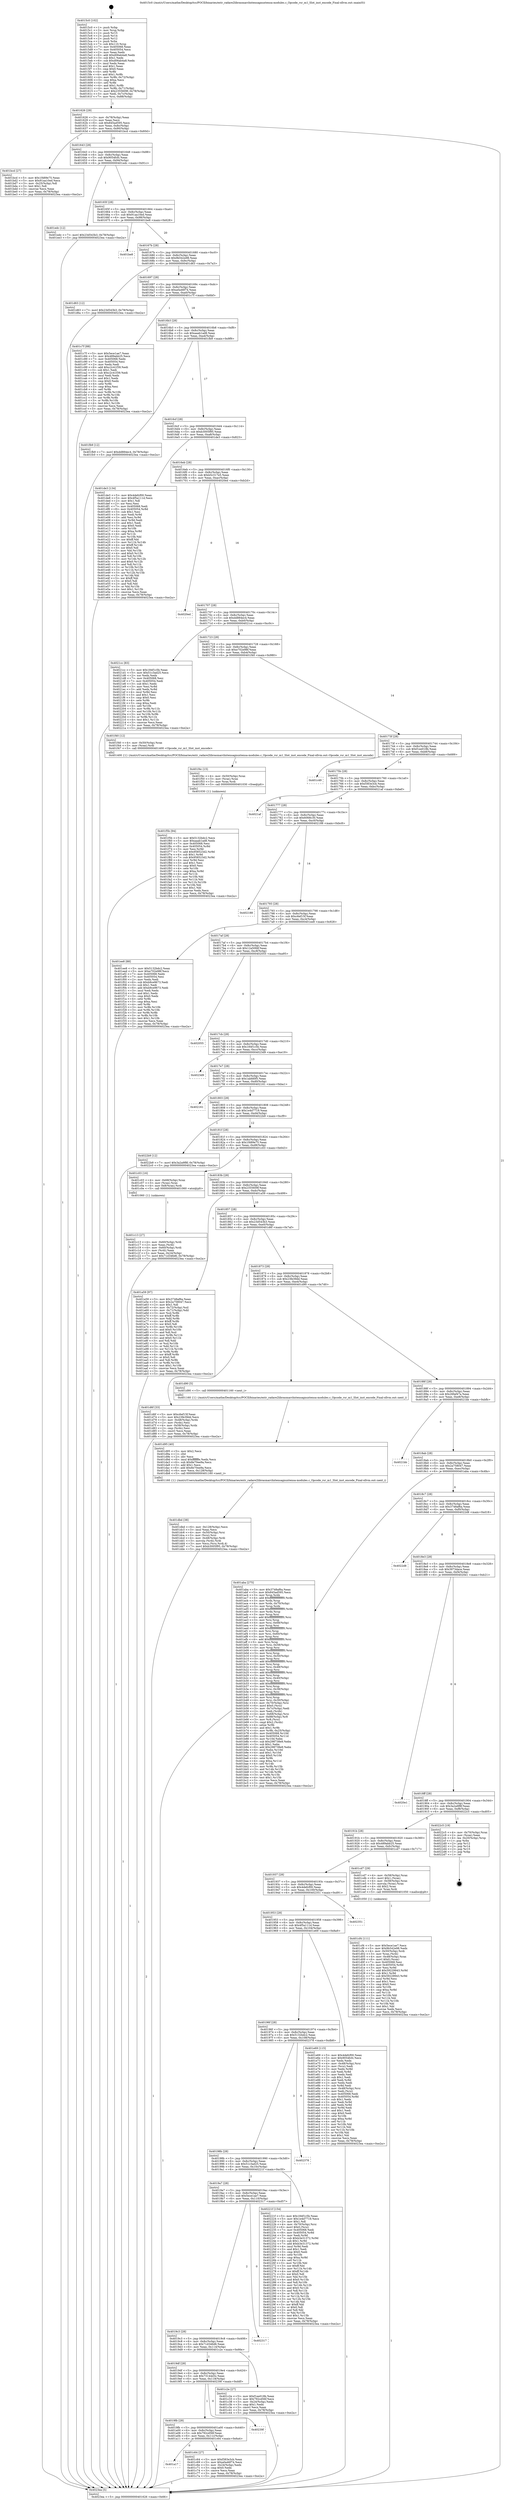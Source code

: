 digraph "0x4015c0" {
  label = "0x4015c0 (/mnt/c/Users/mathe/Desktop/tcc/POCII/binaries/extr_radare2librasmarchxtensagnuxtensa-modules.c_Opcode_rsr_m1_Slot_inst_encode_Final-ollvm.out::main(0))"
  labelloc = "t"
  node[shape=record]

  Entry [label="",width=0.3,height=0.3,shape=circle,fillcolor=black,style=filled]
  "0x401626" [label="{
     0x401626 [29]\l
     | [instrs]\l
     &nbsp;&nbsp;0x401626 \<+3\>: mov -0x78(%rbp),%eax\l
     &nbsp;&nbsp;0x401629 \<+2\>: mov %eax,%ecx\l
     &nbsp;&nbsp;0x40162b \<+6\>: sub $0x845ad595,%ecx\l
     &nbsp;&nbsp;0x401631 \<+6\>: mov %eax,-0x8c(%rbp)\l
     &nbsp;&nbsp;0x401637 \<+6\>: mov %ecx,-0x90(%rbp)\l
     &nbsp;&nbsp;0x40163d \<+6\>: je 0000000000401bcd \<main+0x60d\>\l
  }"]
  "0x401bcd" [label="{
     0x401bcd [27]\l
     | [instrs]\l
     &nbsp;&nbsp;0x401bcd \<+5\>: mov $0x1f489e75,%eax\l
     &nbsp;&nbsp;0x401bd2 \<+5\>: mov $0x91aa10ed,%ecx\l
     &nbsp;&nbsp;0x401bd7 \<+3\>: mov -0x25(%rbp),%dl\l
     &nbsp;&nbsp;0x401bda \<+3\>: test $0x1,%dl\l
     &nbsp;&nbsp;0x401bdd \<+3\>: cmovne %ecx,%eax\l
     &nbsp;&nbsp;0x401be0 \<+3\>: mov %eax,-0x78(%rbp)\l
     &nbsp;&nbsp;0x401be3 \<+5\>: jmp 00000000004023ea \<main+0xe2a\>\l
  }"]
  "0x401643" [label="{
     0x401643 [28]\l
     | [instrs]\l
     &nbsp;&nbsp;0x401643 \<+5\>: jmp 0000000000401648 \<main+0x88\>\l
     &nbsp;&nbsp;0x401648 \<+6\>: mov -0x8c(%rbp),%eax\l
     &nbsp;&nbsp;0x40164e \<+5\>: sub $0x9054fcfc,%eax\l
     &nbsp;&nbsp;0x401653 \<+6\>: mov %eax,-0x94(%rbp)\l
     &nbsp;&nbsp;0x401659 \<+6\>: je 0000000000401edc \<main+0x91c\>\l
  }"]
  Exit [label="",width=0.3,height=0.3,shape=circle,fillcolor=black,style=filled,peripheries=2]
  "0x401edc" [label="{
     0x401edc [12]\l
     | [instrs]\l
     &nbsp;&nbsp;0x401edc \<+7\>: movl $0x23d543b3,-0x78(%rbp)\l
     &nbsp;&nbsp;0x401ee3 \<+5\>: jmp 00000000004023ea \<main+0xe2a\>\l
  }"]
  "0x40165f" [label="{
     0x40165f [28]\l
     | [instrs]\l
     &nbsp;&nbsp;0x40165f \<+5\>: jmp 0000000000401664 \<main+0xa4\>\l
     &nbsp;&nbsp;0x401664 \<+6\>: mov -0x8c(%rbp),%eax\l
     &nbsp;&nbsp;0x40166a \<+5\>: sub $0x91aa10ed,%eax\l
     &nbsp;&nbsp;0x40166f \<+6\>: mov %eax,-0x98(%rbp)\l
     &nbsp;&nbsp;0x401675 \<+6\>: je 0000000000401be8 \<main+0x628\>\l
  }"]
  "0x401f5b" [label="{
     0x401f5b [94]\l
     | [instrs]\l
     &nbsp;&nbsp;0x401f5b \<+5\>: mov $0x5132bdc2,%ecx\l
     &nbsp;&nbsp;0x401f60 \<+5\>: mov $0xaaab1ad8,%edx\l
     &nbsp;&nbsp;0x401f65 \<+7\>: mov 0x405068,%esi\l
     &nbsp;&nbsp;0x401f6c \<+8\>: mov 0x405054,%r8d\l
     &nbsp;&nbsp;0x401f74 \<+3\>: mov %esi,%r9d\l
     &nbsp;&nbsp;0x401f77 \<+7\>: add $0x958523d2,%r9d\l
     &nbsp;&nbsp;0x401f7e \<+4\>: sub $0x1,%r9d\l
     &nbsp;&nbsp;0x401f82 \<+7\>: sub $0x958523d2,%r9d\l
     &nbsp;&nbsp;0x401f89 \<+4\>: imul %r9d,%esi\l
     &nbsp;&nbsp;0x401f8d \<+3\>: and $0x1,%esi\l
     &nbsp;&nbsp;0x401f90 \<+3\>: cmp $0x0,%esi\l
     &nbsp;&nbsp;0x401f93 \<+4\>: sete %r10b\l
     &nbsp;&nbsp;0x401f97 \<+4\>: cmp $0xa,%r8d\l
     &nbsp;&nbsp;0x401f9b \<+4\>: setl %r11b\l
     &nbsp;&nbsp;0x401f9f \<+3\>: mov %r10b,%bl\l
     &nbsp;&nbsp;0x401fa2 \<+3\>: and %r11b,%bl\l
     &nbsp;&nbsp;0x401fa5 \<+3\>: xor %r11b,%r10b\l
     &nbsp;&nbsp;0x401fa8 \<+3\>: or %r10b,%bl\l
     &nbsp;&nbsp;0x401fab \<+3\>: test $0x1,%bl\l
     &nbsp;&nbsp;0x401fae \<+3\>: cmovne %edx,%ecx\l
     &nbsp;&nbsp;0x401fb1 \<+3\>: mov %ecx,-0x78(%rbp)\l
     &nbsp;&nbsp;0x401fb4 \<+5\>: jmp 00000000004023ea \<main+0xe2a\>\l
  }"]
  "0x401be8" [label="{
     0x401be8\l
  }", style=dashed]
  "0x40167b" [label="{
     0x40167b [28]\l
     | [instrs]\l
     &nbsp;&nbsp;0x40167b \<+5\>: jmp 0000000000401680 \<main+0xc0\>\l
     &nbsp;&nbsp;0x401680 \<+6\>: mov -0x8c(%rbp),%eax\l
     &nbsp;&nbsp;0x401686 \<+5\>: sub $0x9b542e98,%eax\l
     &nbsp;&nbsp;0x40168b \<+6\>: mov %eax,-0x9c(%rbp)\l
     &nbsp;&nbsp;0x401691 \<+6\>: je 0000000000401d63 \<main+0x7a3\>\l
  }"]
  "0x401f4c" [label="{
     0x401f4c [15]\l
     | [instrs]\l
     &nbsp;&nbsp;0x401f4c \<+4\>: mov -0x50(%rbp),%rax\l
     &nbsp;&nbsp;0x401f50 \<+3\>: mov (%rax),%rax\l
     &nbsp;&nbsp;0x401f53 \<+3\>: mov %rax,%rdi\l
     &nbsp;&nbsp;0x401f56 \<+5\>: call 0000000000401030 \<free@plt\>\l
     | [calls]\l
     &nbsp;&nbsp;0x401030 \{1\} (unknown)\l
  }"]
  "0x401d63" [label="{
     0x401d63 [12]\l
     | [instrs]\l
     &nbsp;&nbsp;0x401d63 \<+7\>: movl $0x23d543b3,-0x78(%rbp)\l
     &nbsp;&nbsp;0x401d6a \<+5\>: jmp 00000000004023ea \<main+0xe2a\>\l
  }"]
  "0x401697" [label="{
     0x401697 [28]\l
     | [instrs]\l
     &nbsp;&nbsp;0x401697 \<+5\>: jmp 000000000040169c \<main+0xdc\>\l
     &nbsp;&nbsp;0x40169c \<+6\>: mov -0x8c(%rbp),%eax\l
     &nbsp;&nbsp;0x4016a2 \<+5\>: sub $0xa0a46f74,%eax\l
     &nbsp;&nbsp;0x4016a7 \<+6\>: mov %eax,-0xa0(%rbp)\l
     &nbsp;&nbsp;0x4016ad \<+6\>: je 0000000000401c7f \<main+0x6bf\>\l
  }"]
  "0x401dbd" [label="{
     0x401dbd [38]\l
     | [instrs]\l
     &nbsp;&nbsp;0x401dbd \<+6\>: mov -0x128(%rbp),%ecx\l
     &nbsp;&nbsp;0x401dc3 \<+3\>: imul %eax,%ecx\l
     &nbsp;&nbsp;0x401dc6 \<+4\>: mov -0x50(%rbp),%rsi\l
     &nbsp;&nbsp;0x401dca \<+3\>: mov (%rsi),%rsi\l
     &nbsp;&nbsp;0x401dcd \<+4\>: mov -0x48(%rbp),%rdi\l
     &nbsp;&nbsp;0x401dd1 \<+3\>: movslq (%rdi),%rdi\l
     &nbsp;&nbsp;0x401dd4 \<+3\>: mov %ecx,(%rsi,%rdi,4)\l
     &nbsp;&nbsp;0x401dd7 \<+7\>: movl $0xb3005f95,-0x78(%rbp)\l
     &nbsp;&nbsp;0x401dde \<+5\>: jmp 00000000004023ea \<main+0xe2a\>\l
  }"]
  "0x401c7f" [label="{
     0x401c7f [88]\l
     | [instrs]\l
     &nbsp;&nbsp;0x401c7f \<+5\>: mov $0x5ece1ae7,%eax\l
     &nbsp;&nbsp;0x401c84 \<+5\>: mov $0x489abb25,%ecx\l
     &nbsp;&nbsp;0x401c89 \<+7\>: mov 0x405068,%edx\l
     &nbsp;&nbsp;0x401c90 \<+7\>: mov 0x405054,%esi\l
     &nbsp;&nbsp;0x401c97 \<+2\>: mov %edx,%edi\l
     &nbsp;&nbsp;0x401c99 \<+6\>: add $0xc2c41f39,%edi\l
     &nbsp;&nbsp;0x401c9f \<+3\>: sub $0x1,%edi\l
     &nbsp;&nbsp;0x401ca2 \<+6\>: sub $0xc2c41f39,%edi\l
     &nbsp;&nbsp;0x401ca8 \<+3\>: imul %edi,%edx\l
     &nbsp;&nbsp;0x401cab \<+3\>: and $0x1,%edx\l
     &nbsp;&nbsp;0x401cae \<+3\>: cmp $0x0,%edx\l
     &nbsp;&nbsp;0x401cb1 \<+4\>: sete %r8b\l
     &nbsp;&nbsp;0x401cb5 \<+3\>: cmp $0xa,%esi\l
     &nbsp;&nbsp;0x401cb8 \<+4\>: setl %r9b\l
     &nbsp;&nbsp;0x401cbc \<+3\>: mov %r8b,%r10b\l
     &nbsp;&nbsp;0x401cbf \<+3\>: and %r9b,%r10b\l
     &nbsp;&nbsp;0x401cc2 \<+3\>: xor %r9b,%r8b\l
     &nbsp;&nbsp;0x401cc5 \<+3\>: or %r8b,%r10b\l
     &nbsp;&nbsp;0x401cc8 \<+4\>: test $0x1,%r10b\l
     &nbsp;&nbsp;0x401ccc \<+3\>: cmovne %ecx,%eax\l
     &nbsp;&nbsp;0x401ccf \<+3\>: mov %eax,-0x78(%rbp)\l
     &nbsp;&nbsp;0x401cd2 \<+5\>: jmp 00000000004023ea \<main+0xe2a\>\l
  }"]
  "0x4016b3" [label="{
     0x4016b3 [28]\l
     | [instrs]\l
     &nbsp;&nbsp;0x4016b3 \<+5\>: jmp 00000000004016b8 \<main+0xf8\>\l
     &nbsp;&nbsp;0x4016b8 \<+6\>: mov -0x8c(%rbp),%eax\l
     &nbsp;&nbsp;0x4016be \<+5\>: sub $0xaaab1ad8,%eax\l
     &nbsp;&nbsp;0x4016c3 \<+6\>: mov %eax,-0xa4(%rbp)\l
     &nbsp;&nbsp;0x4016c9 \<+6\>: je 0000000000401fb9 \<main+0x9f9\>\l
  }"]
  "0x401d95" [label="{
     0x401d95 [40]\l
     | [instrs]\l
     &nbsp;&nbsp;0x401d95 \<+5\>: mov $0x2,%ecx\l
     &nbsp;&nbsp;0x401d9a \<+1\>: cltd\l
     &nbsp;&nbsp;0x401d9b \<+2\>: idiv %ecx\l
     &nbsp;&nbsp;0x401d9d \<+6\>: imul $0xfffffffe,%edx,%ecx\l
     &nbsp;&nbsp;0x401da3 \<+6\>: sub $0x8e70ee9a,%ecx\l
     &nbsp;&nbsp;0x401da9 \<+3\>: add $0x1,%ecx\l
     &nbsp;&nbsp;0x401dac \<+6\>: add $0x8e70ee9a,%ecx\l
     &nbsp;&nbsp;0x401db2 \<+6\>: mov %ecx,-0x128(%rbp)\l
     &nbsp;&nbsp;0x401db8 \<+5\>: call 0000000000401160 \<next_i\>\l
     | [calls]\l
     &nbsp;&nbsp;0x401160 \{1\} (/mnt/c/Users/mathe/Desktop/tcc/POCII/binaries/extr_radare2librasmarchxtensagnuxtensa-modules.c_Opcode_rsr_m1_Slot_inst_encode_Final-ollvm.out::next_i)\l
  }"]
  "0x401fb9" [label="{
     0x401fb9 [12]\l
     | [instrs]\l
     &nbsp;&nbsp;0x401fb9 \<+7\>: movl $0xdd884ec4,-0x78(%rbp)\l
     &nbsp;&nbsp;0x401fc0 \<+5\>: jmp 00000000004023ea \<main+0xe2a\>\l
  }"]
  "0x4016cf" [label="{
     0x4016cf [28]\l
     | [instrs]\l
     &nbsp;&nbsp;0x4016cf \<+5\>: jmp 00000000004016d4 \<main+0x114\>\l
     &nbsp;&nbsp;0x4016d4 \<+6\>: mov -0x8c(%rbp),%eax\l
     &nbsp;&nbsp;0x4016da \<+5\>: sub $0xb3005f95,%eax\l
     &nbsp;&nbsp;0x4016df \<+6\>: mov %eax,-0xa8(%rbp)\l
     &nbsp;&nbsp;0x4016e5 \<+6\>: je 0000000000401de3 \<main+0x823\>\l
  }"]
  "0x401cf4" [label="{
     0x401cf4 [111]\l
     | [instrs]\l
     &nbsp;&nbsp;0x401cf4 \<+5\>: mov $0x5ece1ae7,%ecx\l
     &nbsp;&nbsp;0x401cf9 \<+5\>: mov $0x9b542e98,%edx\l
     &nbsp;&nbsp;0x401cfe \<+4\>: mov -0x50(%rbp),%rdi\l
     &nbsp;&nbsp;0x401d02 \<+3\>: mov %rax,(%rdi)\l
     &nbsp;&nbsp;0x401d05 \<+4\>: mov -0x48(%rbp),%rax\l
     &nbsp;&nbsp;0x401d09 \<+6\>: movl $0x0,(%rax)\l
     &nbsp;&nbsp;0x401d0f \<+7\>: mov 0x405068,%esi\l
     &nbsp;&nbsp;0x401d16 \<+8\>: mov 0x405054,%r8d\l
     &nbsp;&nbsp;0x401d1e \<+3\>: mov %esi,%r9d\l
     &nbsp;&nbsp;0x401d21 \<+7\>: add $0x59229943,%r9d\l
     &nbsp;&nbsp;0x401d28 \<+4\>: sub $0x1,%r9d\l
     &nbsp;&nbsp;0x401d2c \<+7\>: sub $0x59229943,%r9d\l
     &nbsp;&nbsp;0x401d33 \<+4\>: imul %r9d,%esi\l
     &nbsp;&nbsp;0x401d37 \<+3\>: and $0x1,%esi\l
     &nbsp;&nbsp;0x401d3a \<+3\>: cmp $0x0,%esi\l
     &nbsp;&nbsp;0x401d3d \<+4\>: sete %r10b\l
     &nbsp;&nbsp;0x401d41 \<+4\>: cmp $0xa,%r8d\l
     &nbsp;&nbsp;0x401d45 \<+4\>: setl %r11b\l
     &nbsp;&nbsp;0x401d49 \<+3\>: mov %r10b,%bl\l
     &nbsp;&nbsp;0x401d4c \<+3\>: and %r11b,%bl\l
     &nbsp;&nbsp;0x401d4f \<+3\>: xor %r11b,%r10b\l
     &nbsp;&nbsp;0x401d52 \<+3\>: or %r10b,%bl\l
     &nbsp;&nbsp;0x401d55 \<+3\>: test $0x1,%bl\l
     &nbsp;&nbsp;0x401d58 \<+3\>: cmovne %edx,%ecx\l
     &nbsp;&nbsp;0x401d5b \<+3\>: mov %ecx,-0x78(%rbp)\l
     &nbsp;&nbsp;0x401d5e \<+5\>: jmp 00000000004023ea \<main+0xe2a\>\l
  }"]
  "0x401de3" [label="{
     0x401de3 [134]\l
     | [instrs]\l
     &nbsp;&nbsp;0x401de3 \<+5\>: mov $0x4defcf00,%eax\l
     &nbsp;&nbsp;0x401de8 \<+5\>: mov $0x4f5a111d,%ecx\l
     &nbsp;&nbsp;0x401ded \<+2\>: mov $0x1,%dl\l
     &nbsp;&nbsp;0x401def \<+2\>: xor %esi,%esi\l
     &nbsp;&nbsp;0x401df1 \<+7\>: mov 0x405068,%edi\l
     &nbsp;&nbsp;0x401df8 \<+8\>: mov 0x405054,%r8d\l
     &nbsp;&nbsp;0x401e00 \<+3\>: sub $0x1,%esi\l
     &nbsp;&nbsp;0x401e03 \<+3\>: mov %edi,%r9d\l
     &nbsp;&nbsp;0x401e06 \<+3\>: add %esi,%r9d\l
     &nbsp;&nbsp;0x401e09 \<+4\>: imul %r9d,%edi\l
     &nbsp;&nbsp;0x401e0d \<+3\>: and $0x1,%edi\l
     &nbsp;&nbsp;0x401e10 \<+3\>: cmp $0x0,%edi\l
     &nbsp;&nbsp;0x401e13 \<+4\>: sete %r10b\l
     &nbsp;&nbsp;0x401e17 \<+4\>: cmp $0xa,%r8d\l
     &nbsp;&nbsp;0x401e1b \<+4\>: setl %r11b\l
     &nbsp;&nbsp;0x401e1f \<+3\>: mov %r10b,%bl\l
     &nbsp;&nbsp;0x401e22 \<+3\>: xor $0xff,%bl\l
     &nbsp;&nbsp;0x401e25 \<+3\>: mov %r11b,%r14b\l
     &nbsp;&nbsp;0x401e28 \<+4\>: xor $0xff,%r14b\l
     &nbsp;&nbsp;0x401e2c \<+3\>: xor $0x0,%dl\l
     &nbsp;&nbsp;0x401e2f \<+3\>: mov %bl,%r15b\l
     &nbsp;&nbsp;0x401e32 \<+4\>: and $0x0,%r15b\l
     &nbsp;&nbsp;0x401e36 \<+3\>: and %dl,%r10b\l
     &nbsp;&nbsp;0x401e39 \<+3\>: mov %r14b,%r12b\l
     &nbsp;&nbsp;0x401e3c \<+4\>: and $0x0,%r12b\l
     &nbsp;&nbsp;0x401e40 \<+3\>: and %dl,%r11b\l
     &nbsp;&nbsp;0x401e43 \<+3\>: or %r10b,%r15b\l
     &nbsp;&nbsp;0x401e46 \<+3\>: or %r11b,%r12b\l
     &nbsp;&nbsp;0x401e49 \<+3\>: xor %r12b,%r15b\l
     &nbsp;&nbsp;0x401e4c \<+3\>: or %r14b,%bl\l
     &nbsp;&nbsp;0x401e4f \<+3\>: xor $0xff,%bl\l
     &nbsp;&nbsp;0x401e52 \<+3\>: or $0x0,%dl\l
     &nbsp;&nbsp;0x401e55 \<+2\>: and %dl,%bl\l
     &nbsp;&nbsp;0x401e57 \<+3\>: or %bl,%r15b\l
     &nbsp;&nbsp;0x401e5a \<+4\>: test $0x1,%r15b\l
     &nbsp;&nbsp;0x401e5e \<+3\>: cmovne %ecx,%eax\l
     &nbsp;&nbsp;0x401e61 \<+3\>: mov %eax,-0x78(%rbp)\l
     &nbsp;&nbsp;0x401e64 \<+5\>: jmp 00000000004023ea \<main+0xe2a\>\l
  }"]
  "0x4016eb" [label="{
     0x4016eb [28]\l
     | [instrs]\l
     &nbsp;&nbsp;0x4016eb \<+5\>: jmp 00000000004016f0 \<main+0x130\>\l
     &nbsp;&nbsp;0x4016f0 \<+6\>: mov -0x8c(%rbp),%eax\l
     &nbsp;&nbsp;0x4016f6 \<+5\>: sub $0xb5c317e5,%eax\l
     &nbsp;&nbsp;0x4016fb \<+6\>: mov %eax,-0xac(%rbp)\l
     &nbsp;&nbsp;0x401701 \<+6\>: je 00000000004020ed \<main+0xb2d\>\l
  }"]
  "0x401a17" [label="{
     0x401a17\l
  }", style=dashed]
  "0x4020ed" [label="{
     0x4020ed\l
  }", style=dashed]
  "0x401707" [label="{
     0x401707 [28]\l
     | [instrs]\l
     &nbsp;&nbsp;0x401707 \<+5\>: jmp 000000000040170c \<main+0x14c\>\l
     &nbsp;&nbsp;0x40170c \<+6\>: mov -0x8c(%rbp),%eax\l
     &nbsp;&nbsp;0x401712 \<+5\>: sub $0xdd884ec4,%eax\l
     &nbsp;&nbsp;0x401717 \<+6\>: mov %eax,-0xb0(%rbp)\l
     &nbsp;&nbsp;0x40171d \<+6\>: je 00000000004021cc \<main+0xc0c\>\l
  }"]
  "0x401c64" [label="{
     0x401c64 [27]\l
     | [instrs]\l
     &nbsp;&nbsp;0x401c64 \<+5\>: mov $0xf383e3cb,%eax\l
     &nbsp;&nbsp;0x401c69 \<+5\>: mov $0xa0a46f74,%ecx\l
     &nbsp;&nbsp;0x401c6e \<+3\>: mov -0x24(%rbp),%edx\l
     &nbsp;&nbsp;0x401c71 \<+3\>: cmp $0x0,%edx\l
     &nbsp;&nbsp;0x401c74 \<+3\>: cmove %ecx,%eax\l
     &nbsp;&nbsp;0x401c77 \<+3\>: mov %eax,-0x78(%rbp)\l
     &nbsp;&nbsp;0x401c7a \<+5\>: jmp 00000000004023ea \<main+0xe2a\>\l
  }"]
  "0x4021cc" [label="{
     0x4021cc [83]\l
     | [instrs]\l
     &nbsp;&nbsp;0x4021cc \<+5\>: mov $0x184f1c5b,%eax\l
     &nbsp;&nbsp;0x4021d1 \<+5\>: mov $0x51c3ad25,%ecx\l
     &nbsp;&nbsp;0x4021d6 \<+2\>: xor %edx,%edx\l
     &nbsp;&nbsp;0x4021d8 \<+7\>: mov 0x405068,%esi\l
     &nbsp;&nbsp;0x4021df \<+7\>: mov 0x405054,%edi\l
     &nbsp;&nbsp;0x4021e6 \<+3\>: sub $0x1,%edx\l
     &nbsp;&nbsp;0x4021e9 \<+3\>: mov %esi,%r8d\l
     &nbsp;&nbsp;0x4021ec \<+3\>: add %edx,%r8d\l
     &nbsp;&nbsp;0x4021ef \<+4\>: imul %r8d,%esi\l
     &nbsp;&nbsp;0x4021f3 \<+3\>: and $0x1,%esi\l
     &nbsp;&nbsp;0x4021f6 \<+3\>: cmp $0x0,%esi\l
     &nbsp;&nbsp;0x4021f9 \<+4\>: sete %r9b\l
     &nbsp;&nbsp;0x4021fd \<+3\>: cmp $0xa,%edi\l
     &nbsp;&nbsp;0x402200 \<+4\>: setl %r10b\l
     &nbsp;&nbsp;0x402204 \<+3\>: mov %r9b,%r11b\l
     &nbsp;&nbsp;0x402207 \<+3\>: and %r10b,%r11b\l
     &nbsp;&nbsp;0x40220a \<+3\>: xor %r10b,%r9b\l
     &nbsp;&nbsp;0x40220d \<+3\>: or %r9b,%r11b\l
     &nbsp;&nbsp;0x402210 \<+4\>: test $0x1,%r11b\l
     &nbsp;&nbsp;0x402214 \<+3\>: cmovne %ecx,%eax\l
     &nbsp;&nbsp;0x402217 \<+3\>: mov %eax,-0x78(%rbp)\l
     &nbsp;&nbsp;0x40221a \<+5\>: jmp 00000000004023ea \<main+0xe2a\>\l
  }"]
  "0x401723" [label="{
     0x401723 [28]\l
     | [instrs]\l
     &nbsp;&nbsp;0x401723 \<+5\>: jmp 0000000000401728 \<main+0x168\>\l
     &nbsp;&nbsp;0x401728 \<+6\>: mov -0x8c(%rbp),%eax\l
     &nbsp;&nbsp;0x40172e \<+5\>: sub $0xe702e98f,%eax\l
     &nbsp;&nbsp;0x401733 \<+6\>: mov %eax,-0xb4(%rbp)\l
     &nbsp;&nbsp;0x401739 \<+6\>: je 0000000000401f40 \<main+0x980\>\l
  }"]
  "0x4019fb" [label="{
     0x4019fb [28]\l
     | [instrs]\l
     &nbsp;&nbsp;0x4019fb \<+5\>: jmp 0000000000401a00 \<main+0x440\>\l
     &nbsp;&nbsp;0x401a00 \<+6\>: mov -0x8c(%rbp),%eax\l
     &nbsp;&nbsp;0x401a06 \<+5\>: sub $0x792cd56f,%eax\l
     &nbsp;&nbsp;0x401a0b \<+6\>: mov %eax,-0x11c(%rbp)\l
     &nbsp;&nbsp;0x401a11 \<+6\>: je 0000000000401c64 \<main+0x6a4\>\l
  }"]
  "0x401f40" [label="{
     0x401f40 [12]\l
     | [instrs]\l
     &nbsp;&nbsp;0x401f40 \<+4\>: mov -0x50(%rbp),%rax\l
     &nbsp;&nbsp;0x401f44 \<+3\>: mov (%rax),%rdi\l
     &nbsp;&nbsp;0x401f47 \<+5\>: call 0000000000401400 \<Opcode_rsr_m1_Slot_inst_encode\>\l
     | [calls]\l
     &nbsp;&nbsp;0x401400 \{1\} (/mnt/c/Users/mathe/Desktop/tcc/POCII/binaries/extr_radare2librasmarchxtensagnuxtensa-modules.c_Opcode_rsr_m1_Slot_inst_encode_Final-ollvm.out::Opcode_rsr_m1_Slot_inst_encode)\l
  }"]
  "0x40173f" [label="{
     0x40173f [28]\l
     | [instrs]\l
     &nbsp;&nbsp;0x40173f \<+5\>: jmp 0000000000401744 \<main+0x184\>\l
     &nbsp;&nbsp;0x401744 \<+6\>: mov -0x8c(%rbp),%eax\l
     &nbsp;&nbsp;0x40174a \<+5\>: sub $0xf1ee018b,%eax\l
     &nbsp;&nbsp;0x40174f \<+6\>: mov %eax,-0xb8(%rbp)\l
     &nbsp;&nbsp;0x401755 \<+6\>: je 0000000000401c49 \<main+0x689\>\l
  }"]
  "0x40239f" [label="{
     0x40239f\l
  }", style=dashed]
  "0x401c49" [label="{
     0x401c49\l
  }", style=dashed]
  "0x40175b" [label="{
     0x40175b [28]\l
     | [instrs]\l
     &nbsp;&nbsp;0x40175b \<+5\>: jmp 0000000000401760 \<main+0x1a0\>\l
     &nbsp;&nbsp;0x401760 \<+6\>: mov -0x8c(%rbp),%eax\l
     &nbsp;&nbsp;0x401766 \<+5\>: sub $0xf383e3cb,%eax\l
     &nbsp;&nbsp;0x40176b \<+6\>: mov %eax,-0xbc(%rbp)\l
     &nbsp;&nbsp;0x401771 \<+6\>: je 00000000004021af \<main+0xbef\>\l
  }"]
  "0x4019df" [label="{
     0x4019df [28]\l
     | [instrs]\l
     &nbsp;&nbsp;0x4019df \<+5\>: jmp 00000000004019e4 \<main+0x424\>\l
     &nbsp;&nbsp;0x4019e4 \<+6\>: mov -0x8c(%rbp),%eax\l
     &nbsp;&nbsp;0x4019ea \<+5\>: sub $0x73144d3c,%eax\l
     &nbsp;&nbsp;0x4019ef \<+6\>: mov %eax,-0x118(%rbp)\l
     &nbsp;&nbsp;0x4019f5 \<+6\>: je 000000000040239f \<main+0xddf\>\l
  }"]
  "0x4021af" [label="{
     0x4021af\l
  }", style=dashed]
  "0x401777" [label="{
     0x401777 [28]\l
     | [instrs]\l
     &nbsp;&nbsp;0x401777 \<+5\>: jmp 000000000040177c \<main+0x1bc\>\l
     &nbsp;&nbsp;0x40177c \<+6\>: mov -0x8c(%rbp),%eax\l
     &nbsp;&nbsp;0x401782 \<+5\>: sub $0x6068c30,%eax\l
     &nbsp;&nbsp;0x401787 \<+6\>: mov %eax,-0xc0(%rbp)\l
     &nbsp;&nbsp;0x40178d \<+6\>: je 0000000000402188 \<main+0xbc8\>\l
  }"]
  "0x401c2e" [label="{
     0x401c2e [27]\l
     | [instrs]\l
     &nbsp;&nbsp;0x401c2e \<+5\>: mov $0xf1ee018b,%eax\l
     &nbsp;&nbsp;0x401c33 \<+5\>: mov $0x792cd56f,%ecx\l
     &nbsp;&nbsp;0x401c38 \<+3\>: mov -0x24(%rbp),%edx\l
     &nbsp;&nbsp;0x401c3b \<+3\>: cmp $0x1,%edx\l
     &nbsp;&nbsp;0x401c3e \<+3\>: cmovl %ecx,%eax\l
     &nbsp;&nbsp;0x401c41 \<+3\>: mov %eax,-0x78(%rbp)\l
     &nbsp;&nbsp;0x401c44 \<+5\>: jmp 00000000004023ea \<main+0xe2a\>\l
  }"]
  "0x402188" [label="{
     0x402188\l
  }", style=dashed]
  "0x401793" [label="{
     0x401793 [28]\l
     | [instrs]\l
     &nbsp;&nbsp;0x401793 \<+5\>: jmp 0000000000401798 \<main+0x1d8\>\l
     &nbsp;&nbsp;0x401798 \<+6\>: mov -0x8c(%rbp),%eax\l
     &nbsp;&nbsp;0x40179e \<+5\>: sub $0xc6ef15f,%eax\l
     &nbsp;&nbsp;0x4017a3 \<+6\>: mov %eax,-0xc4(%rbp)\l
     &nbsp;&nbsp;0x4017a9 \<+6\>: je 0000000000401ee8 \<main+0x928\>\l
  }"]
  "0x4019c3" [label="{
     0x4019c3 [28]\l
     | [instrs]\l
     &nbsp;&nbsp;0x4019c3 \<+5\>: jmp 00000000004019c8 \<main+0x408\>\l
     &nbsp;&nbsp;0x4019c8 \<+6\>: mov -0x8c(%rbp),%eax\l
     &nbsp;&nbsp;0x4019ce \<+5\>: sub $0x71d346d6,%eax\l
     &nbsp;&nbsp;0x4019d3 \<+6\>: mov %eax,-0x114(%rbp)\l
     &nbsp;&nbsp;0x4019d9 \<+6\>: je 0000000000401c2e \<main+0x66e\>\l
  }"]
  "0x401ee8" [label="{
     0x401ee8 [88]\l
     | [instrs]\l
     &nbsp;&nbsp;0x401ee8 \<+5\>: mov $0x5132bdc2,%eax\l
     &nbsp;&nbsp;0x401eed \<+5\>: mov $0xe702e98f,%ecx\l
     &nbsp;&nbsp;0x401ef2 \<+7\>: mov 0x405068,%edx\l
     &nbsp;&nbsp;0x401ef9 \<+7\>: mov 0x405054,%esi\l
     &nbsp;&nbsp;0x401f00 \<+2\>: mov %edx,%edi\l
     &nbsp;&nbsp;0x401f02 \<+6\>: sub $0xb9ce9673,%edi\l
     &nbsp;&nbsp;0x401f08 \<+3\>: sub $0x1,%edi\l
     &nbsp;&nbsp;0x401f0b \<+6\>: add $0xb9ce9673,%edi\l
     &nbsp;&nbsp;0x401f11 \<+3\>: imul %edi,%edx\l
     &nbsp;&nbsp;0x401f14 \<+3\>: and $0x1,%edx\l
     &nbsp;&nbsp;0x401f17 \<+3\>: cmp $0x0,%edx\l
     &nbsp;&nbsp;0x401f1a \<+4\>: sete %r8b\l
     &nbsp;&nbsp;0x401f1e \<+3\>: cmp $0xa,%esi\l
     &nbsp;&nbsp;0x401f21 \<+4\>: setl %r9b\l
     &nbsp;&nbsp;0x401f25 \<+3\>: mov %r8b,%r10b\l
     &nbsp;&nbsp;0x401f28 \<+3\>: and %r9b,%r10b\l
     &nbsp;&nbsp;0x401f2b \<+3\>: xor %r9b,%r8b\l
     &nbsp;&nbsp;0x401f2e \<+3\>: or %r8b,%r10b\l
     &nbsp;&nbsp;0x401f31 \<+4\>: test $0x1,%r10b\l
     &nbsp;&nbsp;0x401f35 \<+3\>: cmovne %ecx,%eax\l
     &nbsp;&nbsp;0x401f38 \<+3\>: mov %eax,-0x78(%rbp)\l
     &nbsp;&nbsp;0x401f3b \<+5\>: jmp 00000000004023ea \<main+0xe2a\>\l
  }"]
  "0x4017af" [label="{
     0x4017af [28]\l
     | [instrs]\l
     &nbsp;&nbsp;0x4017af \<+5\>: jmp 00000000004017b4 \<main+0x1f4\>\l
     &nbsp;&nbsp;0x4017b4 \<+6\>: mov -0x8c(%rbp),%eax\l
     &nbsp;&nbsp;0x4017ba \<+5\>: sub $0x12a50fdf,%eax\l
     &nbsp;&nbsp;0x4017bf \<+6\>: mov %eax,-0xc8(%rbp)\l
     &nbsp;&nbsp;0x4017c5 \<+6\>: je 0000000000402055 \<main+0xa95\>\l
  }"]
  "0x402317" [label="{
     0x402317\l
  }", style=dashed]
  "0x402055" [label="{
     0x402055\l
  }", style=dashed]
  "0x4017cb" [label="{
     0x4017cb [28]\l
     | [instrs]\l
     &nbsp;&nbsp;0x4017cb \<+5\>: jmp 00000000004017d0 \<main+0x210\>\l
     &nbsp;&nbsp;0x4017d0 \<+6\>: mov -0x8c(%rbp),%eax\l
     &nbsp;&nbsp;0x4017d6 \<+5\>: sub $0x184f1c5b,%eax\l
     &nbsp;&nbsp;0x4017db \<+6\>: mov %eax,-0xcc(%rbp)\l
     &nbsp;&nbsp;0x4017e1 \<+6\>: je 00000000004023d9 \<main+0xe19\>\l
  }"]
  "0x4019a7" [label="{
     0x4019a7 [28]\l
     | [instrs]\l
     &nbsp;&nbsp;0x4019a7 \<+5\>: jmp 00000000004019ac \<main+0x3ec\>\l
     &nbsp;&nbsp;0x4019ac \<+6\>: mov -0x8c(%rbp),%eax\l
     &nbsp;&nbsp;0x4019b2 \<+5\>: sub $0x5ece1ae7,%eax\l
     &nbsp;&nbsp;0x4019b7 \<+6\>: mov %eax,-0x110(%rbp)\l
     &nbsp;&nbsp;0x4019bd \<+6\>: je 0000000000402317 \<main+0xd57\>\l
  }"]
  "0x4023d9" [label="{
     0x4023d9\l
  }", style=dashed]
  "0x4017e7" [label="{
     0x4017e7 [28]\l
     | [instrs]\l
     &nbsp;&nbsp;0x4017e7 \<+5\>: jmp 00000000004017ec \<main+0x22c\>\l
     &nbsp;&nbsp;0x4017ec \<+6\>: mov -0x8c(%rbp),%eax\l
     &nbsp;&nbsp;0x4017f2 \<+5\>: sub $0x1abfd0f5,%eax\l
     &nbsp;&nbsp;0x4017f7 \<+6\>: mov %eax,-0xd0(%rbp)\l
     &nbsp;&nbsp;0x4017fd \<+6\>: je 0000000000402161 \<main+0xba1\>\l
  }"]
  "0x40221f" [label="{
     0x40221f [154]\l
     | [instrs]\l
     &nbsp;&nbsp;0x40221f \<+5\>: mov $0x184f1c5b,%eax\l
     &nbsp;&nbsp;0x402224 \<+5\>: mov $0x1e4d7719,%ecx\l
     &nbsp;&nbsp;0x402229 \<+2\>: mov $0x1,%dl\l
     &nbsp;&nbsp;0x40222b \<+4\>: mov -0x70(%rbp),%rsi\l
     &nbsp;&nbsp;0x40222f \<+6\>: movl $0x0,(%rsi)\l
     &nbsp;&nbsp;0x402235 \<+7\>: mov 0x405068,%edi\l
     &nbsp;&nbsp;0x40223c \<+8\>: mov 0x405054,%r8d\l
     &nbsp;&nbsp;0x402244 \<+3\>: mov %edi,%r9d\l
     &nbsp;&nbsp;0x402247 \<+7\>: sub $0xb3e31372,%r9d\l
     &nbsp;&nbsp;0x40224e \<+4\>: sub $0x1,%r9d\l
     &nbsp;&nbsp;0x402252 \<+7\>: add $0xb3e31372,%r9d\l
     &nbsp;&nbsp;0x402259 \<+4\>: imul %r9d,%edi\l
     &nbsp;&nbsp;0x40225d \<+3\>: and $0x1,%edi\l
     &nbsp;&nbsp;0x402260 \<+3\>: cmp $0x0,%edi\l
     &nbsp;&nbsp;0x402263 \<+4\>: sete %r10b\l
     &nbsp;&nbsp;0x402267 \<+4\>: cmp $0xa,%r8d\l
     &nbsp;&nbsp;0x40226b \<+4\>: setl %r11b\l
     &nbsp;&nbsp;0x40226f \<+3\>: mov %r10b,%bl\l
     &nbsp;&nbsp;0x402272 \<+3\>: xor $0xff,%bl\l
     &nbsp;&nbsp;0x402275 \<+3\>: mov %r11b,%r14b\l
     &nbsp;&nbsp;0x402278 \<+4\>: xor $0xff,%r14b\l
     &nbsp;&nbsp;0x40227c \<+3\>: xor $0x0,%dl\l
     &nbsp;&nbsp;0x40227f \<+3\>: mov %bl,%r15b\l
     &nbsp;&nbsp;0x402282 \<+4\>: and $0x0,%r15b\l
     &nbsp;&nbsp;0x402286 \<+3\>: and %dl,%r10b\l
     &nbsp;&nbsp;0x402289 \<+3\>: mov %r14b,%r12b\l
     &nbsp;&nbsp;0x40228c \<+4\>: and $0x0,%r12b\l
     &nbsp;&nbsp;0x402290 \<+3\>: and %dl,%r11b\l
     &nbsp;&nbsp;0x402293 \<+3\>: or %r10b,%r15b\l
     &nbsp;&nbsp;0x402296 \<+3\>: or %r11b,%r12b\l
     &nbsp;&nbsp;0x402299 \<+3\>: xor %r12b,%r15b\l
     &nbsp;&nbsp;0x40229c \<+3\>: or %r14b,%bl\l
     &nbsp;&nbsp;0x40229f \<+3\>: xor $0xff,%bl\l
     &nbsp;&nbsp;0x4022a2 \<+3\>: or $0x0,%dl\l
     &nbsp;&nbsp;0x4022a5 \<+2\>: and %dl,%bl\l
     &nbsp;&nbsp;0x4022a7 \<+3\>: or %bl,%r15b\l
     &nbsp;&nbsp;0x4022aa \<+4\>: test $0x1,%r15b\l
     &nbsp;&nbsp;0x4022ae \<+3\>: cmovne %ecx,%eax\l
     &nbsp;&nbsp;0x4022b1 \<+3\>: mov %eax,-0x78(%rbp)\l
     &nbsp;&nbsp;0x4022b4 \<+5\>: jmp 00000000004023ea \<main+0xe2a\>\l
  }"]
  "0x402161" [label="{
     0x402161\l
  }", style=dashed]
  "0x401803" [label="{
     0x401803 [28]\l
     | [instrs]\l
     &nbsp;&nbsp;0x401803 \<+5\>: jmp 0000000000401808 \<main+0x248\>\l
     &nbsp;&nbsp;0x401808 \<+6\>: mov -0x8c(%rbp),%eax\l
     &nbsp;&nbsp;0x40180e \<+5\>: sub $0x1e4d7719,%eax\l
     &nbsp;&nbsp;0x401813 \<+6\>: mov %eax,-0xd4(%rbp)\l
     &nbsp;&nbsp;0x401819 \<+6\>: je 00000000004022b9 \<main+0xcf9\>\l
  }"]
  "0x40198b" [label="{
     0x40198b [28]\l
     | [instrs]\l
     &nbsp;&nbsp;0x40198b \<+5\>: jmp 0000000000401990 \<main+0x3d0\>\l
     &nbsp;&nbsp;0x401990 \<+6\>: mov -0x8c(%rbp),%eax\l
     &nbsp;&nbsp;0x401996 \<+5\>: sub $0x51c3ad25,%eax\l
     &nbsp;&nbsp;0x40199b \<+6\>: mov %eax,-0x10c(%rbp)\l
     &nbsp;&nbsp;0x4019a1 \<+6\>: je 000000000040221f \<main+0xc5f\>\l
  }"]
  "0x4022b9" [label="{
     0x4022b9 [12]\l
     | [instrs]\l
     &nbsp;&nbsp;0x4022b9 \<+7\>: movl $0x3a2a9f8f,-0x78(%rbp)\l
     &nbsp;&nbsp;0x4022c0 \<+5\>: jmp 00000000004023ea \<main+0xe2a\>\l
  }"]
  "0x40181f" [label="{
     0x40181f [28]\l
     | [instrs]\l
     &nbsp;&nbsp;0x40181f \<+5\>: jmp 0000000000401824 \<main+0x264\>\l
     &nbsp;&nbsp;0x401824 \<+6\>: mov -0x8c(%rbp),%eax\l
     &nbsp;&nbsp;0x40182a \<+5\>: sub $0x1f489e75,%eax\l
     &nbsp;&nbsp;0x40182f \<+6\>: mov %eax,-0xd8(%rbp)\l
     &nbsp;&nbsp;0x401835 \<+6\>: je 0000000000401c03 \<main+0x643\>\l
  }"]
  "0x402378" [label="{
     0x402378\l
  }", style=dashed]
  "0x401c03" [label="{
     0x401c03 [16]\l
     | [instrs]\l
     &nbsp;&nbsp;0x401c03 \<+4\>: mov -0x68(%rbp),%rax\l
     &nbsp;&nbsp;0x401c07 \<+3\>: mov (%rax),%rax\l
     &nbsp;&nbsp;0x401c0a \<+4\>: mov 0x8(%rax),%rdi\l
     &nbsp;&nbsp;0x401c0e \<+5\>: call 0000000000401060 \<atoi@plt\>\l
     | [calls]\l
     &nbsp;&nbsp;0x401060 \{1\} (unknown)\l
  }"]
  "0x40183b" [label="{
     0x40183b [28]\l
     | [instrs]\l
     &nbsp;&nbsp;0x40183b \<+5\>: jmp 0000000000401840 \<main+0x280\>\l
     &nbsp;&nbsp;0x401840 \<+6\>: mov -0x8c(%rbp),%eax\l
     &nbsp;&nbsp;0x401846 \<+5\>: sub $0x2355609f,%eax\l
     &nbsp;&nbsp;0x40184b \<+6\>: mov %eax,-0xdc(%rbp)\l
     &nbsp;&nbsp;0x401851 \<+6\>: je 0000000000401a59 \<main+0x499\>\l
  }"]
  "0x40196f" [label="{
     0x40196f [28]\l
     | [instrs]\l
     &nbsp;&nbsp;0x40196f \<+5\>: jmp 0000000000401974 \<main+0x3b4\>\l
     &nbsp;&nbsp;0x401974 \<+6\>: mov -0x8c(%rbp),%eax\l
     &nbsp;&nbsp;0x40197a \<+5\>: sub $0x5132bdc2,%eax\l
     &nbsp;&nbsp;0x40197f \<+6\>: mov %eax,-0x108(%rbp)\l
     &nbsp;&nbsp;0x401985 \<+6\>: je 0000000000402378 \<main+0xdb8\>\l
  }"]
  "0x401a59" [label="{
     0x401a59 [97]\l
     | [instrs]\l
     &nbsp;&nbsp;0x401a59 \<+5\>: mov $0x3748af6a,%eax\l
     &nbsp;&nbsp;0x401a5e \<+5\>: mov $0x2a758047,%ecx\l
     &nbsp;&nbsp;0x401a63 \<+2\>: mov $0x1,%dl\l
     &nbsp;&nbsp;0x401a65 \<+4\>: mov -0x72(%rbp),%sil\l
     &nbsp;&nbsp;0x401a69 \<+4\>: mov -0x71(%rbp),%dil\l
     &nbsp;&nbsp;0x401a6d \<+3\>: mov %sil,%r8b\l
     &nbsp;&nbsp;0x401a70 \<+4\>: xor $0xff,%r8b\l
     &nbsp;&nbsp;0x401a74 \<+3\>: mov %dil,%r9b\l
     &nbsp;&nbsp;0x401a77 \<+4\>: xor $0xff,%r9b\l
     &nbsp;&nbsp;0x401a7b \<+3\>: xor $0x0,%dl\l
     &nbsp;&nbsp;0x401a7e \<+3\>: mov %r8b,%r10b\l
     &nbsp;&nbsp;0x401a81 \<+4\>: and $0x0,%r10b\l
     &nbsp;&nbsp;0x401a85 \<+3\>: and %dl,%sil\l
     &nbsp;&nbsp;0x401a88 \<+3\>: mov %r9b,%r11b\l
     &nbsp;&nbsp;0x401a8b \<+4\>: and $0x0,%r11b\l
     &nbsp;&nbsp;0x401a8f \<+3\>: and %dl,%dil\l
     &nbsp;&nbsp;0x401a92 \<+3\>: or %sil,%r10b\l
     &nbsp;&nbsp;0x401a95 \<+3\>: or %dil,%r11b\l
     &nbsp;&nbsp;0x401a98 \<+3\>: xor %r11b,%r10b\l
     &nbsp;&nbsp;0x401a9b \<+3\>: or %r9b,%r8b\l
     &nbsp;&nbsp;0x401a9e \<+4\>: xor $0xff,%r8b\l
     &nbsp;&nbsp;0x401aa2 \<+3\>: or $0x0,%dl\l
     &nbsp;&nbsp;0x401aa5 \<+3\>: and %dl,%r8b\l
     &nbsp;&nbsp;0x401aa8 \<+3\>: or %r8b,%r10b\l
     &nbsp;&nbsp;0x401aab \<+4\>: test $0x1,%r10b\l
     &nbsp;&nbsp;0x401aaf \<+3\>: cmovne %ecx,%eax\l
     &nbsp;&nbsp;0x401ab2 \<+3\>: mov %eax,-0x78(%rbp)\l
     &nbsp;&nbsp;0x401ab5 \<+5\>: jmp 00000000004023ea \<main+0xe2a\>\l
  }"]
  "0x401857" [label="{
     0x401857 [28]\l
     | [instrs]\l
     &nbsp;&nbsp;0x401857 \<+5\>: jmp 000000000040185c \<main+0x29c\>\l
     &nbsp;&nbsp;0x40185c \<+6\>: mov -0x8c(%rbp),%eax\l
     &nbsp;&nbsp;0x401862 \<+5\>: sub $0x23d543b3,%eax\l
     &nbsp;&nbsp;0x401867 \<+6\>: mov %eax,-0xe0(%rbp)\l
     &nbsp;&nbsp;0x40186d \<+6\>: je 0000000000401d6f \<main+0x7af\>\l
  }"]
  "0x4023ea" [label="{
     0x4023ea [5]\l
     | [instrs]\l
     &nbsp;&nbsp;0x4023ea \<+5\>: jmp 0000000000401626 \<main+0x66\>\l
  }"]
  "0x4015c0" [label="{
     0x4015c0 [102]\l
     | [instrs]\l
     &nbsp;&nbsp;0x4015c0 \<+1\>: push %rbp\l
     &nbsp;&nbsp;0x4015c1 \<+3\>: mov %rsp,%rbp\l
     &nbsp;&nbsp;0x4015c4 \<+2\>: push %r15\l
     &nbsp;&nbsp;0x4015c6 \<+2\>: push %r14\l
     &nbsp;&nbsp;0x4015c8 \<+2\>: push %r12\l
     &nbsp;&nbsp;0x4015ca \<+1\>: push %rbx\l
     &nbsp;&nbsp;0x4015cb \<+7\>: sub $0x110,%rsp\l
     &nbsp;&nbsp;0x4015d2 \<+7\>: mov 0x405068,%eax\l
     &nbsp;&nbsp;0x4015d9 \<+7\>: mov 0x405054,%ecx\l
     &nbsp;&nbsp;0x4015e0 \<+2\>: mov %eax,%edx\l
     &nbsp;&nbsp;0x4015e2 \<+6\>: add $0xd06ab4a8,%edx\l
     &nbsp;&nbsp;0x4015e8 \<+3\>: sub $0x1,%edx\l
     &nbsp;&nbsp;0x4015eb \<+6\>: sub $0xd06ab4a8,%edx\l
     &nbsp;&nbsp;0x4015f1 \<+3\>: imul %edx,%eax\l
     &nbsp;&nbsp;0x4015f4 \<+3\>: and $0x1,%eax\l
     &nbsp;&nbsp;0x4015f7 \<+3\>: cmp $0x0,%eax\l
     &nbsp;&nbsp;0x4015fa \<+4\>: sete %r8b\l
     &nbsp;&nbsp;0x4015fe \<+4\>: and $0x1,%r8b\l
     &nbsp;&nbsp;0x401602 \<+4\>: mov %r8b,-0x72(%rbp)\l
     &nbsp;&nbsp;0x401606 \<+3\>: cmp $0xa,%ecx\l
     &nbsp;&nbsp;0x401609 \<+4\>: setl %r8b\l
     &nbsp;&nbsp;0x40160d \<+4\>: and $0x1,%r8b\l
     &nbsp;&nbsp;0x401611 \<+4\>: mov %r8b,-0x71(%rbp)\l
     &nbsp;&nbsp;0x401615 \<+7\>: movl $0x2355609f,-0x78(%rbp)\l
     &nbsp;&nbsp;0x40161c \<+3\>: mov %edi,-0x7c(%rbp)\l
     &nbsp;&nbsp;0x40161f \<+7\>: mov %rsi,-0x88(%rbp)\l
  }"]
  "0x401e69" [label="{
     0x401e69 [115]\l
     | [instrs]\l
     &nbsp;&nbsp;0x401e69 \<+5\>: mov $0x4defcf00,%eax\l
     &nbsp;&nbsp;0x401e6e \<+5\>: mov $0x9054fcfc,%ecx\l
     &nbsp;&nbsp;0x401e73 \<+2\>: xor %edx,%edx\l
     &nbsp;&nbsp;0x401e75 \<+4\>: mov -0x48(%rbp),%rsi\l
     &nbsp;&nbsp;0x401e79 \<+2\>: mov (%rsi),%edi\l
     &nbsp;&nbsp;0x401e7b \<+3\>: mov %edx,%r8d\l
     &nbsp;&nbsp;0x401e7e \<+3\>: sub %edi,%r8d\l
     &nbsp;&nbsp;0x401e81 \<+2\>: mov %edx,%edi\l
     &nbsp;&nbsp;0x401e83 \<+3\>: sub $0x1,%edi\l
     &nbsp;&nbsp;0x401e86 \<+3\>: add %edi,%r8d\l
     &nbsp;&nbsp;0x401e89 \<+2\>: mov %edx,%edi\l
     &nbsp;&nbsp;0x401e8b \<+3\>: sub %r8d,%edi\l
     &nbsp;&nbsp;0x401e8e \<+4\>: mov -0x48(%rbp),%rsi\l
     &nbsp;&nbsp;0x401e92 \<+2\>: mov %edi,(%rsi)\l
     &nbsp;&nbsp;0x401e94 \<+7\>: mov 0x405068,%edi\l
     &nbsp;&nbsp;0x401e9b \<+8\>: mov 0x405054,%r8d\l
     &nbsp;&nbsp;0x401ea3 \<+3\>: sub $0x1,%edx\l
     &nbsp;&nbsp;0x401ea6 \<+3\>: mov %edi,%r9d\l
     &nbsp;&nbsp;0x401ea9 \<+3\>: add %edx,%r9d\l
     &nbsp;&nbsp;0x401eac \<+4\>: imul %r9d,%edi\l
     &nbsp;&nbsp;0x401eb0 \<+3\>: and $0x1,%edi\l
     &nbsp;&nbsp;0x401eb3 \<+3\>: cmp $0x0,%edi\l
     &nbsp;&nbsp;0x401eb6 \<+4\>: sete %r10b\l
     &nbsp;&nbsp;0x401eba \<+4\>: cmp $0xa,%r8d\l
     &nbsp;&nbsp;0x401ebe \<+4\>: setl %r11b\l
     &nbsp;&nbsp;0x401ec2 \<+3\>: mov %r10b,%bl\l
     &nbsp;&nbsp;0x401ec5 \<+3\>: and %r11b,%bl\l
     &nbsp;&nbsp;0x401ec8 \<+3\>: xor %r11b,%r10b\l
     &nbsp;&nbsp;0x401ecb \<+3\>: or %r10b,%bl\l
     &nbsp;&nbsp;0x401ece \<+3\>: test $0x1,%bl\l
     &nbsp;&nbsp;0x401ed1 \<+3\>: cmovne %ecx,%eax\l
     &nbsp;&nbsp;0x401ed4 \<+3\>: mov %eax,-0x78(%rbp)\l
     &nbsp;&nbsp;0x401ed7 \<+5\>: jmp 00000000004023ea \<main+0xe2a\>\l
  }"]
  "0x401d6f" [label="{
     0x401d6f [33]\l
     | [instrs]\l
     &nbsp;&nbsp;0x401d6f \<+5\>: mov $0xc6ef15f,%eax\l
     &nbsp;&nbsp;0x401d74 \<+5\>: mov $0x23fe39dd,%ecx\l
     &nbsp;&nbsp;0x401d79 \<+4\>: mov -0x48(%rbp),%rdx\l
     &nbsp;&nbsp;0x401d7d \<+2\>: mov (%rdx),%esi\l
     &nbsp;&nbsp;0x401d7f \<+4\>: mov -0x58(%rbp),%rdx\l
     &nbsp;&nbsp;0x401d83 \<+2\>: cmp (%rdx),%esi\l
     &nbsp;&nbsp;0x401d85 \<+3\>: cmovl %ecx,%eax\l
     &nbsp;&nbsp;0x401d88 \<+3\>: mov %eax,-0x78(%rbp)\l
     &nbsp;&nbsp;0x401d8b \<+5\>: jmp 00000000004023ea \<main+0xe2a\>\l
  }"]
  "0x401873" [label="{
     0x401873 [28]\l
     | [instrs]\l
     &nbsp;&nbsp;0x401873 \<+5\>: jmp 0000000000401878 \<main+0x2b8\>\l
     &nbsp;&nbsp;0x401878 \<+6\>: mov -0x8c(%rbp),%eax\l
     &nbsp;&nbsp;0x40187e \<+5\>: sub $0x23fe39dd,%eax\l
     &nbsp;&nbsp;0x401883 \<+6\>: mov %eax,-0xe4(%rbp)\l
     &nbsp;&nbsp;0x401889 \<+6\>: je 0000000000401d90 \<main+0x7d0\>\l
  }"]
  "0x401953" [label="{
     0x401953 [28]\l
     | [instrs]\l
     &nbsp;&nbsp;0x401953 \<+5\>: jmp 0000000000401958 \<main+0x398\>\l
     &nbsp;&nbsp;0x401958 \<+6\>: mov -0x8c(%rbp),%eax\l
     &nbsp;&nbsp;0x40195e \<+5\>: sub $0x4f5a111d,%eax\l
     &nbsp;&nbsp;0x401963 \<+6\>: mov %eax,-0x104(%rbp)\l
     &nbsp;&nbsp;0x401969 \<+6\>: je 0000000000401e69 \<main+0x8a9\>\l
  }"]
  "0x401d90" [label="{
     0x401d90 [5]\l
     | [instrs]\l
     &nbsp;&nbsp;0x401d90 \<+5\>: call 0000000000401160 \<next_i\>\l
     | [calls]\l
     &nbsp;&nbsp;0x401160 \{1\} (/mnt/c/Users/mathe/Desktop/tcc/POCII/binaries/extr_radare2librasmarchxtensagnuxtensa-modules.c_Opcode_rsr_m1_Slot_inst_encode_Final-ollvm.out::next_i)\l
  }"]
  "0x40188f" [label="{
     0x40188f [28]\l
     | [instrs]\l
     &nbsp;&nbsp;0x40188f \<+5\>: jmp 0000000000401894 \<main+0x2d4\>\l
     &nbsp;&nbsp;0x401894 \<+6\>: mov -0x8c(%rbp),%eax\l
     &nbsp;&nbsp;0x40189a \<+5\>: sub $0x26faf47a,%eax\l
     &nbsp;&nbsp;0x40189f \<+6\>: mov %eax,-0xe8(%rbp)\l
     &nbsp;&nbsp;0x4018a5 \<+6\>: je 00000000004021bb \<main+0xbfb\>\l
  }"]
  "0x402351" [label="{
     0x402351\l
  }", style=dashed]
  "0x4021bb" [label="{
     0x4021bb\l
  }", style=dashed]
  "0x4018ab" [label="{
     0x4018ab [28]\l
     | [instrs]\l
     &nbsp;&nbsp;0x4018ab \<+5\>: jmp 00000000004018b0 \<main+0x2f0\>\l
     &nbsp;&nbsp;0x4018b0 \<+6\>: mov -0x8c(%rbp),%eax\l
     &nbsp;&nbsp;0x4018b6 \<+5\>: sub $0x2a758047,%eax\l
     &nbsp;&nbsp;0x4018bb \<+6\>: mov %eax,-0xec(%rbp)\l
     &nbsp;&nbsp;0x4018c1 \<+6\>: je 0000000000401aba \<main+0x4fa\>\l
  }"]
  "0x401937" [label="{
     0x401937 [28]\l
     | [instrs]\l
     &nbsp;&nbsp;0x401937 \<+5\>: jmp 000000000040193c \<main+0x37c\>\l
     &nbsp;&nbsp;0x40193c \<+6\>: mov -0x8c(%rbp),%eax\l
     &nbsp;&nbsp;0x401942 \<+5\>: sub $0x4defcf00,%eax\l
     &nbsp;&nbsp;0x401947 \<+6\>: mov %eax,-0x100(%rbp)\l
     &nbsp;&nbsp;0x40194d \<+6\>: je 0000000000402351 \<main+0xd91\>\l
  }"]
  "0x401aba" [label="{
     0x401aba [275]\l
     | [instrs]\l
     &nbsp;&nbsp;0x401aba \<+5\>: mov $0x3748af6a,%eax\l
     &nbsp;&nbsp;0x401abf \<+5\>: mov $0x845ad595,%ecx\l
     &nbsp;&nbsp;0x401ac4 \<+3\>: mov %rsp,%rdx\l
     &nbsp;&nbsp;0x401ac7 \<+4\>: add $0xfffffffffffffff0,%rdx\l
     &nbsp;&nbsp;0x401acb \<+3\>: mov %rdx,%rsp\l
     &nbsp;&nbsp;0x401ace \<+4\>: mov %rdx,-0x70(%rbp)\l
     &nbsp;&nbsp;0x401ad2 \<+3\>: mov %rsp,%rdx\l
     &nbsp;&nbsp;0x401ad5 \<+4\>: add $0xfffffffffffffff0,%rdx\l
     &nbsp;&nbsp;0x401ad9 \<+3\>: mov %rdx,%rsp\l
     &nbsp;&nbsp;0x401adc \<+3\>: mov %rsp,%rsi\l
     &nbsp;&nbsp;0x401adf \<+4\>: add $0xfffffffffffffff0,%rsi\l
     &nbsp;&nbsp;0x401ae3 \<+3\>: mov %rsi,%rsp\l
     &nbsp;&nbsp;0x401ae6 \<+4\>: mov %rsi,-0x68(%rbp)\l
     &nbsp;&nbsp;0x401aea \<+3\>: mov %rsp,%rsi\l
     &nbsp;&nbsp;0x401aed \<+4\>: add $0xfffffffffffffff0,%rsi\l
     &nbsp;&nbsp;0x401af1 \<+3\>: mov %rsi,%rsp\l
     &nbsp;&nbsp;0x401af4 \<+4\>: mov %rsi,-0x60(%rbp)\l
     &nbsp;&nbsp;0x401af8 \<+3\>: mov %rsp,%rsi\l
     &nbsp;&nbsp;0x401afb \<+4\>: add $0xfffffffffffffff0,%rsi\l
     &nbsp;&nbsp;0x401aff \<+3\>: mov %rsi,%rsp\l
     &nbsp;&nbsp;0x401b02 \<+4\>: mov %rsi,-0x58(%rbp)\l
     &nbsp;&nbsp;0x401b06 \<+3\>: mov %rsp,%rsi\l
     &nbsp;&nbsp;0x401b09 \<+4\>: add $0xfffffffffffffff0,%rsi\l
     &nbsp;&nbsp;0x401b0d \<+3\>: mov %rsi,%rsp\l
     &nbsp;&nbsp;0x401b10 \<+4\>: mov %rsi,-0x50(%rbp)\l
     &nbsp;&nbsp;0x401b14 \<+3\>: mov %rsp,%rsi\l
     &nbsp;&nbsp;0x401b17 \<+4\>: add $0xfffffffffffffff0,%rsi\l
     &nbsp;&nbsp;0x401b1b \<+3\>: mov %rsi,%rsp\l
     &nbsp;&nbsp;0x401b1e \<+4\>: mov %rsi,-0x48(%rbp)\l
     &nbsp;&nbsp;0x401b22 \<+3\>: mov %rsp,%rsi\l
     &nbsp;&nbsp;0x401b25 \<+4\>: add $0xfffffffffffffff0,%rsi\l
     &nbsp;&nbsp;0x401b29 \<+3\>: mov %rsi,%rsp\l
     &nbsp;&nbsp;0x401b2c \<+4\>: mov %rsi,-0x40(%rbp)\l
     &nbsp;&nbsp;0x401b30 \<+3\>: mov %rsp,%rsi\l
     &nbsp;&nbsp;0x401b33 \<+4\>: add $0xfffffffffffffff0,%rsi\l
     &nbsp;&nbsp;0x401b37 \<+3\>: mov %rsi,%rsp\l
     &nbsp;&nbsp;0x401b3a \<+4\>: mov %rsi,-0x38(%rbp)\l
     &nbsp;&nbsp;0x401b3e \<+3\>: mov %rsp,%rsi\l
     &nbsp;&nbsp;0x401b41 \<+4\>: add $0xfffffffffffffff0,%rsi\l
     &nbsp;&nbsp;0x401b45 \<+3\>: mov %rsi,%rsp\l
     &nbsp;&nbsp;0x401b48 \<+4\>: mov %rsi,-0x30(%rbp)\l
     &nbsp;&nbsp;0x401b4c \<+4\>: mov -0x70(%rbp),%rsi\l
     &nbsp;&nbsp;0x401b50 \<+6\>: movl $0x0,(%rsi)\l
     &nbsp;&nbsp;0x401b56 \<+3\>: mov -0x7c(%rbp),%edi\l
     &nbsp;&nbsp;0x401b59 \<+2\>: mov %edi,(%rdx)\l
     &nbsp;&nbsp;0x401b5b \<+4\>: mov -0x68(%rbp),%rsi\l
     &nbsp;&nbsp;0x401b5f \<+7\>: mov -0x88(%rbp),%r8\l
     &nbsp;&nbsp;0x401b66 \<+3\>: mov %r8,(%rsi)\l
     &nbsp;&nbsp;0x401b69 \<+3\>: cmpl $0x2,(%rdx)\l
     &nbsp;&nbsp;0x401b6c \<+4\>: setne %r9b\l
     &nbsp;&nbsp;0x401b70 \<+4\>: and $0x1,%r9b\l
     &nbsp;&nbsp;0x401b74 \<+4\>: mov %r9b,-0x25(%rbp)\l
     &nbsp;&nbsp;0x401b78 \<+8\>: mov 0x405068,%r10d\l
     &nbsp;&nbsp;0x401b80 \<+8\>: mov 0x405054,%r11d\l
     &nbsp;&nbsp;0x401b88 \<+3\>: mov %r10d,%ebx\l
     &nbsp;&nbsp;0x401b8b \<+6\>: sub $0x298738e9,%ebx\l
     &nbsp;&nbsp;0x401b91 \<+3\>: sub $0x1,%ebx\l
     &nbsp;&nbsp;0x401b94 \<+6\>: add $0x298738e9,%ebx\l
     &nbsp;&nbsp;0x401b9a \<+4\>: imul %ebx,%r10d\l
     &nbsp;&nbsp;0x401b9e \<+4\>: and $0x1,%r10d\l
     &nbsp;&nbsp;0x401ba2 \<+4\>: cmp $0x0,%r10d\l
     &nbsp;&nbsp;0x401ba6 \<+4\>: sete %r9b\l
     &nbsp;&nbsp;0x401baa \<+4\>: cmp $0xa,%r11d\l
     &nbsp;&nbsp;0x401bae \<+4\>: setl %r14b\l
     &nbsp;&nbsp;0x401bb2 \<+3\>: mov %r9b,%r15b\l
     &nbsp;&nbsp;0x401bb5 \<+3\>: and %r14b,%r15b\l
     &nbsp;&nbsp;0x401bb8 \<+3\>: xor %r14b,%r9b\l
     &nbsp;&nbsp;0x401bbb \<+3\>: or %r9b,%r15b\l
     &nbsp;&nbsp;0x401bbe \<+4\>: test $0x1,%r15b\l
     &nbsp;&nbsp;0x401bc2 \<+3\>: cmovne %ecx,%eax\l
     &nbsp;&nbsp;0x401bc5 \<+3\>: mov %eax,-0x78(%rbp)\l
     &nbsp;&nbsp;0x401bc8 \<+5\>: jmp 00000000004023ea \<main+0xe2a\>\l
  }"]
  "0x4018c7" [label="{
     0x4018c7 [28]\l
     | [instrs]\l
     &nbsp;&nbsp;0x4018c7 \<+5\>: jmp 00000000004018cc \<main+0x30c\>\l
     &nbsp;&nbsp;0x4018cc \<+6\>: mov -0x8c(%rbp),%eax\l
     &nbsp;&nbsp;0x4018d2 \<+5\>: sub $0x3748af6a,%eax\l
     &nbsp;&nbsp;0x4018d7 \<+6\>: mov %eax,-0xf0(%rbp)\l
     &nbsp;&nbsp;0x4018dd \<+6\>: je 00000000004022d8 \<main+0xd18\>\l
  }"]
  "0x401cd7" [label="{
     0x401cd7 [29]\l
     | [instrs]\l
     &nbsp;&nbsp;0x401cd7 \<+4\>: mov -0x58(%rbp),%rax\l
     &nbsp;&nbsp;0x401cdb \<+6\>: movl $0x1,(%rax)\l
     &nbsp;&nbsp;0x401ce1 \<+4\>: mov -0x58(%rbp),%rax\l
     &nbsp;&nbsp;0x401ce5 \<+3\>: movslq (%rax),%rax\l
     &nbsp;&nbsp;0x401ce8 \<+4\>: shl $0x2,%rax\l
     &nbsp;&nbsp;0x401cec \<+3\>: mov %rax,%rdi\l
     &nbsp;&nbsp;0x401cef \<+5\>: call 0000000000401050 \<malloc@plt\>\l
     | [calls]\l
     &nbsp;&nbsp;0x401050 \{1\} (unknown)\l
  }"]
  "0x401c13" [label="{
     0x401c13 [27]\l
     | [instrs]\l
     &nbsp;&nbsp;0x401c13 \<+4\>: mov -0x60(%rbp),%rdi\l
     &nbsp;&nbsp;0x401c17 \<+2\>: mov %eax,(%rdi)\l
     &nbsp;&nbsp;0x401c19 \<+4\>: mov -0x60(%rbp),%rdi\l
     &nbsp;&nbsp;0x401c1d \<+2\>: mov (%rdi),%eax\l
     &nbsp;&nbsp;0x401c1f \<+3\>: mov %eax,-0x24(%rbp)\l
     &nbsp;&nbsp;0x401c22 \<+7\>: movl $0x71d346d6,-0x78(%rbp)\l
     &nbsp;&nbsp;0x401c29 \<+5\>: jmp 00000000004023ea \<main+0xe2a\>\l
  }"]
  "0x40191b" [label="{
     0x40191b [28]\l
     | [instrs]\l
     &nbsp;&nbsp;0x40191b \<+5\>: jmp 0000000000401920 \<main+0x360\>\l
     &nbsp;&nbsp;0x401920 \<+6\>: mov -0x8c(%rbp),%eax\l
     &nbsp;&nbsp;0x401926 \<+5\>: sub $0x489abb25,%eax\l
     &nbsp;&nbsp;0x40192b \<+6\>: mov %eax,-0xfc(%rbp)\l
     &nbsp;&nbsp;0x401931 \<+6\>: je 0000000000401cd7 \<main+0x717\>\l
  }"]
  "0x4022d8" [label="{
     0x4022d8\l
  }", style=dashed]
  "0x4018e3" [label="{
     0x4018e3 [28]\l
     | [instrs]\l
     &nbsp;&nbsp;0x4018e3 \<+5\>: jmp 00000000004018e8 \<main+0x328\>\l
     &nbsp;&nbsp;0x4018e8 \<+6\>: mov -0x8c(%rbp),%eax\l
     &nbsp;&nbsp;0x4018ee \<+5\>: sub $0x3973dace,%eax\l
     &nbsp;&nbsp;0x4018f3 \<+6\>: mov %eax,-0xf4(%rbp)\l
     &nbsp;&nbsp;0x4018f9 \<+6\>: je 00000000004020e1 \<main+0xb21\>\l
  }"]
  "0x4022c5" [label="{
     0x4022c5 [19]\l
     | [instrs]\l
     &nbsp;&nbsp;0x4022c5 \<+4\>: mov -0x70(%rbp),%rax\l
     &nbsp;&nbsp;0x4022c9 \<+2\>: mov (%rax),%eax\l
     &nbsp;&nbsp;0x4022cb \<+4\>: lea -0x20(%rbp),%rsp\l
     &nbsp;&nbsp;0x4022cf \<+1\>: pop %rbx\l
     &nbsp;&nbsp;0x4022d0 \<+2\>: pop %r12\l
     &nbsp;&nbsp;0x4022d2 \<+2\>: pop %r14\l
     &nbsp;&nbsp;0x4022d4 \<+2\>: pop %r15\l
     &nbsp;&nbsp;0x4022d6 \<+1\>: pop %rbp\l
     &nbsp;&nbsp;0x4022d7 \<+1\>: ret\l
  }"]
  "0x4020e1" [label="{
     0x4020e1\l
  }", style=dashed]
  "0x4018ff" [label="{
     0x4018ff [28]\l
     | [instrs]\l
     &nbsp;&nbsp;0x4018ff \<+5\>: jmp 0000000000401904 \<main+0x344\>\l
     &nbsp;&nbsp;0x401904 \<+6\>: mov -0x8c(%rbp),%eax\l
     &nbsp;&nbsp;0x40190a \<+5\>: sub $0x3a2a9f8f,%eax\l
     &nbsp;&nbsp;0x40190f \<+6\>: mov %eax,-0xf8(%rbp)\l
     &nbsp;&nbsp;0x401915 \<+6\>: je 00000000004022c5 \<main+0xd05\>\l
  }"]
  Entry -> "0x4015c0" [label=" 1"]
  "0x401626" -> "0x401bcd" [label=" 1"]
  "0x401626" -> "0x401643" [label=" 21"]
  "0x4022c5" -> Exit [label=" 1"]
  "0x401643" -> "0x401edc" [label=" 1"]
  "0x401643" -> "0x40165f" [label=" 20"]
  "0x4022b9" -> "0x4023ea" [label=" 1"]
  "0x40165f" -> "0x401be8" [label=" 0"]
  "0x40165f" -> "0x40167b" [label=" 20"]
  "0x40221f" -> "0x4023ea" [label=" 1"]
  "0x40167b" -> "0x401d63" [label=" 1"]
  "0x40167b" -> "0x401697" [label=" 19"]
  "0x4021cc" -> "0x4023ea" [label=" 1"]
  "0x401697" -> "0x401c7f" [label=" 1"]
  "0x401697" -> "0x4016b3" [label=" 18"]
  "0x401fb9" -> "0x4023ea" [label=" 1"]
  "0x4016b3" -> "0x401fb9" [label=" 1"]
  "0x4016b3" -> "0x4016cf" [label=" 17"]
  "0x401f5b" -> "0x4023ea" [label=" 1"]
  "0x4016cf" -> "0x401de3" [label=" 1"]
  "0x4016cf" -> "0x4016eb" [label=" 16"]
  "0x401f4c" -> "0x401f5b" [label=" 1"]
  "0x4016eb" -> "0x4020ed" [label=" 0"]
  "0x4016eb" -> "0x401707" [label=" 16"]
  "0x401f40" -> "0x401f4c" [label=" 1"]
  "0x401707" -> "0x4021cc" [label=" 1"]
  "0x401707" -> "0x401723" [label=" 15"]
  "0x401ee8" -> "0x4023ea" [label=" 1"]
  "0x401723" -> "0x401f40" [label=" 1"]
  "0x401723" -> "0x40173f" [label=" 14"]
  "0x401e69" -> "0x4023ea" [label=" 1"]
  "0x40173f" -> "0x401c49" [label=" 0"]
  "0x40173f" -> "0x40175b" [label=" 14"]
  "0x401de3" -> "0x4023ea" [label=" 1"]
  "0x40175b" -> "0x4021af" [label=" 0"]
  "0x40175b" -> "0x401777" [label=" 14"]
  "0x401d95" -> "0x401dbd" [label=" 1"]
  "0x401777" -> "0x402188" [label=" 0"]
  "0x401777" -> "0x401793" [label=" 14"]
  "0x401d90" -> "0x401d95" [label=" 1"]
  "0x401793" -> "0x401ee8" [label=" 1"]
  "0x401793" -> "0x4017af" [label=" 13"]
  "0x401d63" -> "0x4023ea" [label=" 1"]
  "0x4017af" -> "0x402055" [label=" 0"]
  "0x4017af" -> "0x4017cb" [label=" 13"]
  "0x401cf4" -> "0x4023ea" [label=" 1"]
  "0x4017cb" -> "0x4023d9" [label=" 0"]
  "0x4017cb" -> "0x4017e7" [label=" 13"]
  "0x401c7f" -> "0x4023ea" [label=" 1"]
  "0x4017e7" -> "0x402161" [label=" 0"]
  "0x4017e7" -> "0x401803" [label=" 13"]
  "0x401c64" -> "0x4023ea" [label=" 1"]
  "0x401803" -> "0x4022b9" [label=" 1"]
  "0x401803" -> "0x40181f" [label=" 12"]
  "0x4019fb" -> "0x401c64" [label=" 1"]
  "0x40181f" -> "0x401c03" [label=" 1"]
  "0x40181f" -> "0x40183b" [label=" 11"]
  "0x401edc" -> "0x4023ea" [label=" 1"]
  "0x40183b" -> "0x401a59" [label=" 1"]
  "0x40183b" -> "0x401857" [label=" 10"]
  "0x401a59" -> "0x4023ea" [label=" 1"]
  "0x4015c0" -> "0x401626" [label=" 1"]
  "0x4023ea" -> "0x401626" [label=" 21"]
  "0x4019df" -> "0x40239f" [label=" 0"]
  "0x401857" -> "0x401d6f" [label=" 2"]
  "0x401857" -> "0x401873" [label=" 8"]
  "0x401dbd" -> "0x4023ea" [label=" 1"]
  "0x401873" -> "0x401d90" [label=" 1"]
  "0x401873" -> "0x40188f" [label=" 7"]
  "0x4019c3" -> "0x4019df" [label=" 1"]
  "0x40188f" -> "0x4021bb" [label=" 0"]
  "0x40188f" -> "0x4018ab" [label=" 7"]
  "0x4019c3" -> "0x401c2e" [label=" 1"]
  "0x4018ab" -> "0x401aba" [label=" 1"]
  "0x4018ab" -> "0x4018c7" [label=" 6"]
  "0x4019a7" -> "0x4019c3" [label=" 2"]
  "0x401aba" -> "0x4023ea" [label=" 1"]
  "0x401bcd" -> "0x4023ea" [label=" 1"]
  "0x401c03" -> "0x401c13" [label=" 1"]
  "0x401c13" -> "0x4023ea" [label=" 1"]
  "0x4019a7" -> "0x402317" [label=" 0"]
  "0x4018c7" -> "0x4022d8" [label=" 0"]
  "0x4018c7" -> "0x4018e3" [label=" 6"]
  "0x40198b" -> "0x4019a7" [label=" 2"]
  "0x4018e3" -> "0x4020e1" [label=" 0"]
  "0x4018e3" -> "0x4018ff" [label=" 6"]
  "0x40198b" -> "0x40221f" [label=" 1"]
  "0x4018ff" -> "0x4022c5" [label=" 1"]
  "0x4018ff" -> "0x40191b" [label=" 5"]
  "0x401cd7" -> "0x401cf4" [label=" 1"]
  "0x40191b" -> "0x401cd7" [label=" 1"]
  "0x40191b" -> "0x401937" [label=" 4"]
  "0x401d6f" -> "0x4023ea" [label=" 2"]
  "0x401937" -> "0x402351" [label=" 0"]
  "0x401937" -> "0x401953" [label=" 4"]
  "0x401c2e" -> "0x4023ea" [label=" 1"]
  "0x401953" -> "0x401e69" [label=" 1"]
  "0x401953" -> "0x40196f" [label=" 3"]
  "0x4019df" -> "0x4019fb" [label=" 1"]
  "0x40196f" -> "0x402378" [label=" 0"]
  "0x40196f" -> "0x40198b" [label=" 3"]
  "0x4019fb" -> "0x401a17" [label=" 0"]
}
